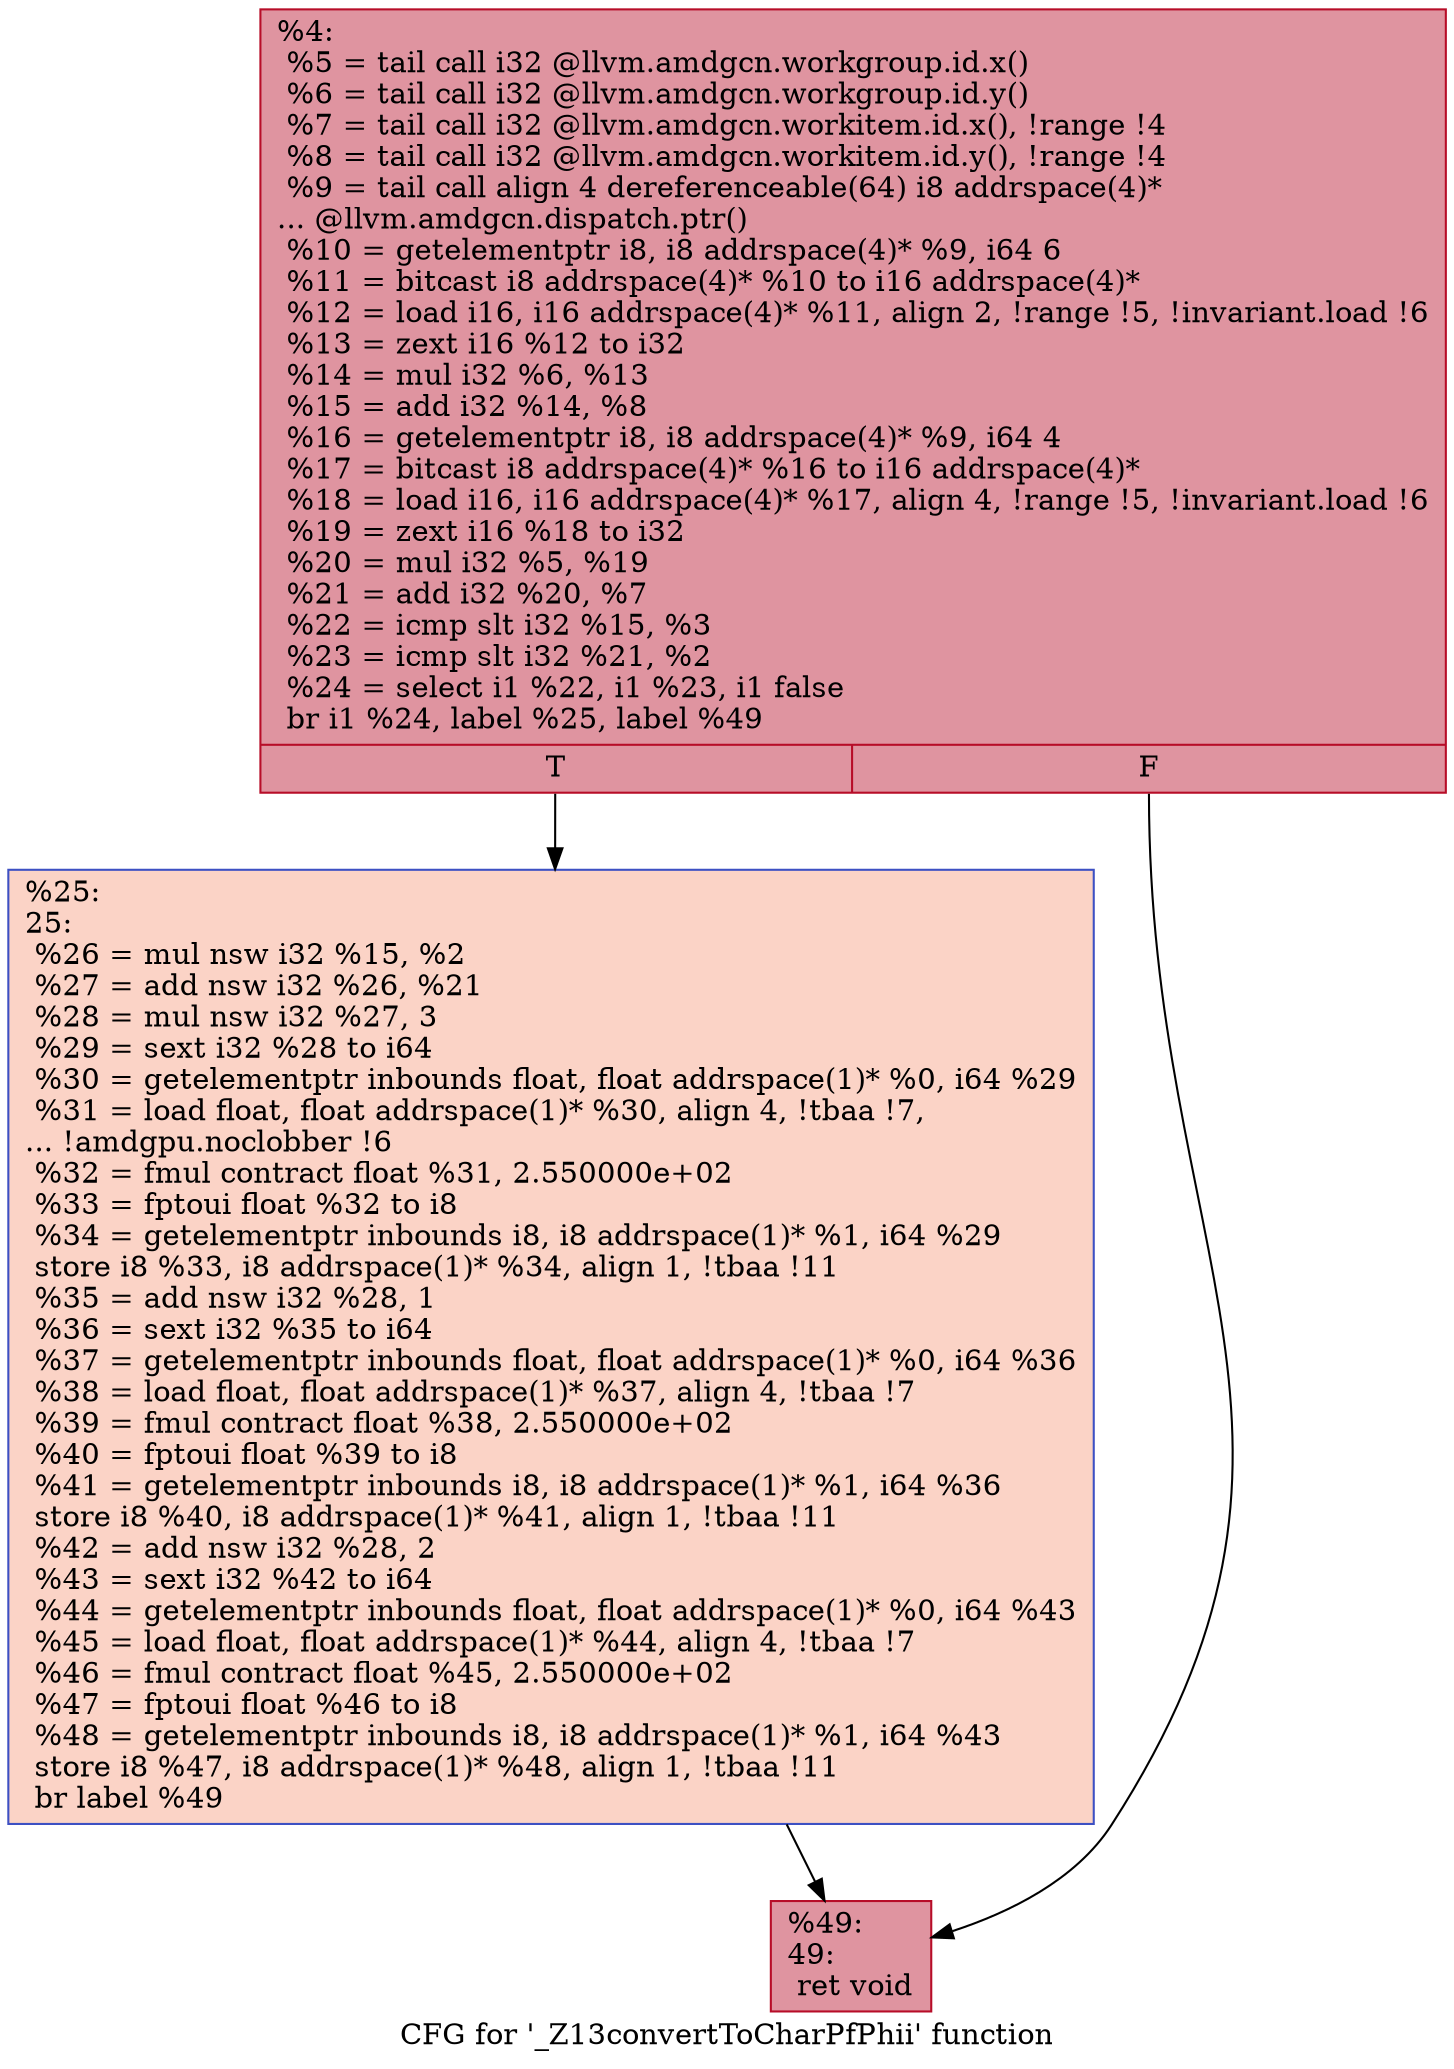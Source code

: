 digraph "CFG for '_Z13convertToCharPfPhii' function" {
	label="CFG for '_Z13convertToCharPfPhii' function";

	Node0x5eb86a0 [shape=record,color="#b70d28ff", style=filled, fillcolor="#b70d2870",label="{%4:\l  %5 = tail call i32 @llvm.amdgcn.workgroup.id.x()\l  %6 = tail call i32 @llvm.amdgcn.workgroup.id.y()\l  %7 = tail call i32 @llvm.amdgcn.workitem.id.x(), !range !4\l  %8 = tail call i32 @llvm.amdgcn.workitem.id.y(), !range !4\l  %9 = tail call align 4 dereferenceable(64) i8 addrspace(4)*\l... @llvm.amdgcn.dispatch.ptr()\l  %10 = getelementptr i8, i8 addrspace(4)* %9, i64 6\l  %11 = bitcast i8 addrspace(4)* %10 to i16 addrspace(4)*\l  %12 = load i16, i16 addrspace(4)* %11, align 2, !range !5, !invariant.load !6\l  %13 = zext i16 %12 to i32\l  %14 = mul i32 %6, %13\l  %15 = add i32 %14, %8\l  %16 = getelementptr i8, i8 addrspace(4)* %9, i64 4\l  %17 = bitcast i8 addrspace(4)* %16 to i16 addrspace(4)*\l  %18 = load i16, i16 addrspace(4)* %17, align 4, !range !5, !invariant.load !6\l  %19 = zext i16 %18 to i32\l  %20 = mul i32 %5, %19\l  %21 = add i32 %20, %7\l  %22 = icmp slt i32 %15, %3\l  %23 = icmp slt i32 %21, %2\l  %24 = select i1 %22, i1 %23, i1 false\l  br i1 %24, label %25, label %49\l|{<s0>T|<s1>F}}"];
	Node0x5eb86a0:s0 -> Node0x5ebc150;
	Node0x5eb86a0:s1 -> Node0x5ebc1e0;
	Node0x5ebc150 [shape=record,color="#3d50c3ff", style=filled, fillcolor="#f59c7d70",label="{%25:\l25:                                               \l  %26 = mul nsw i32 %15, %2\l  %27 = add nsw i32 %26, %21\l  %28 = mul nsw i32 %27, 3\l  %29 = sext i32 %28 to i64\l  %30 = getelementptr inbounds float, float addrspace(1)* %0, i64 %29\l  %31 = load float, float addrspace(1)* %30, align 4, !tbaa !7,\l... !amdgpu.noclobber !6\l  %32 = fmul contract float %31, 2.550000e+02\l  %33 = fptoui float %32 to i8\l  %34 = getelementptr inbounds i8, i8 addrspace(1)* %1, i64 %29\l  store i8 %33, i8 addrspace(1)* %34, align 1, !tbaa !11\l  %35 = add nsw i32 %28, 1\l  %36 = sext i32 %35 to i64\l  %37 = getelementptr inbounds float, float addrspace(1)* %0, i64 %36\l  %38 = load float, float addrspace(1)* %37, align 4, !tbaa !7\l  %39 = fmul contract float %38, 2.550000e+02\l  %40 = fptoui float %39 to i8\l  %41 = getelementptr inbounds i8, i8 addrspace(1)* %1, i64 %36\l  store i8 %40, i8 addrspace(1)* %41, align 1, !tbaa !11\l  %42 = add nsw i32 %28, 2\l  %43 = sext i32 %42 to i64\l  %44 = getelementptr inbounds float, float addrspace(1)* %0, i64 %43\l  %45 = load float, float addrspace(1)* %44, align 4, !tbaa !7\l  %46 = fmul contract float %45, 2.550000e+02\l  %47 = fptoui float %46 to i8\l  %48 = getelementptr inbounds i8, i8 addrspace(1)* %1, i64 %43\l  store i8 %47, i8 addrspace(1)* %48, align 1, !tbaa !11\l  br label %49\l}"];
	Node0x5ebc150 -> Node0x5ebc1e0;
	Node0x5ebc1e0 [shape=record,color="#b70d28ff", style=filled, fillcolor="#b70d2870",label="{%49:\l49:                                               \l  ret void\l}"];
}
